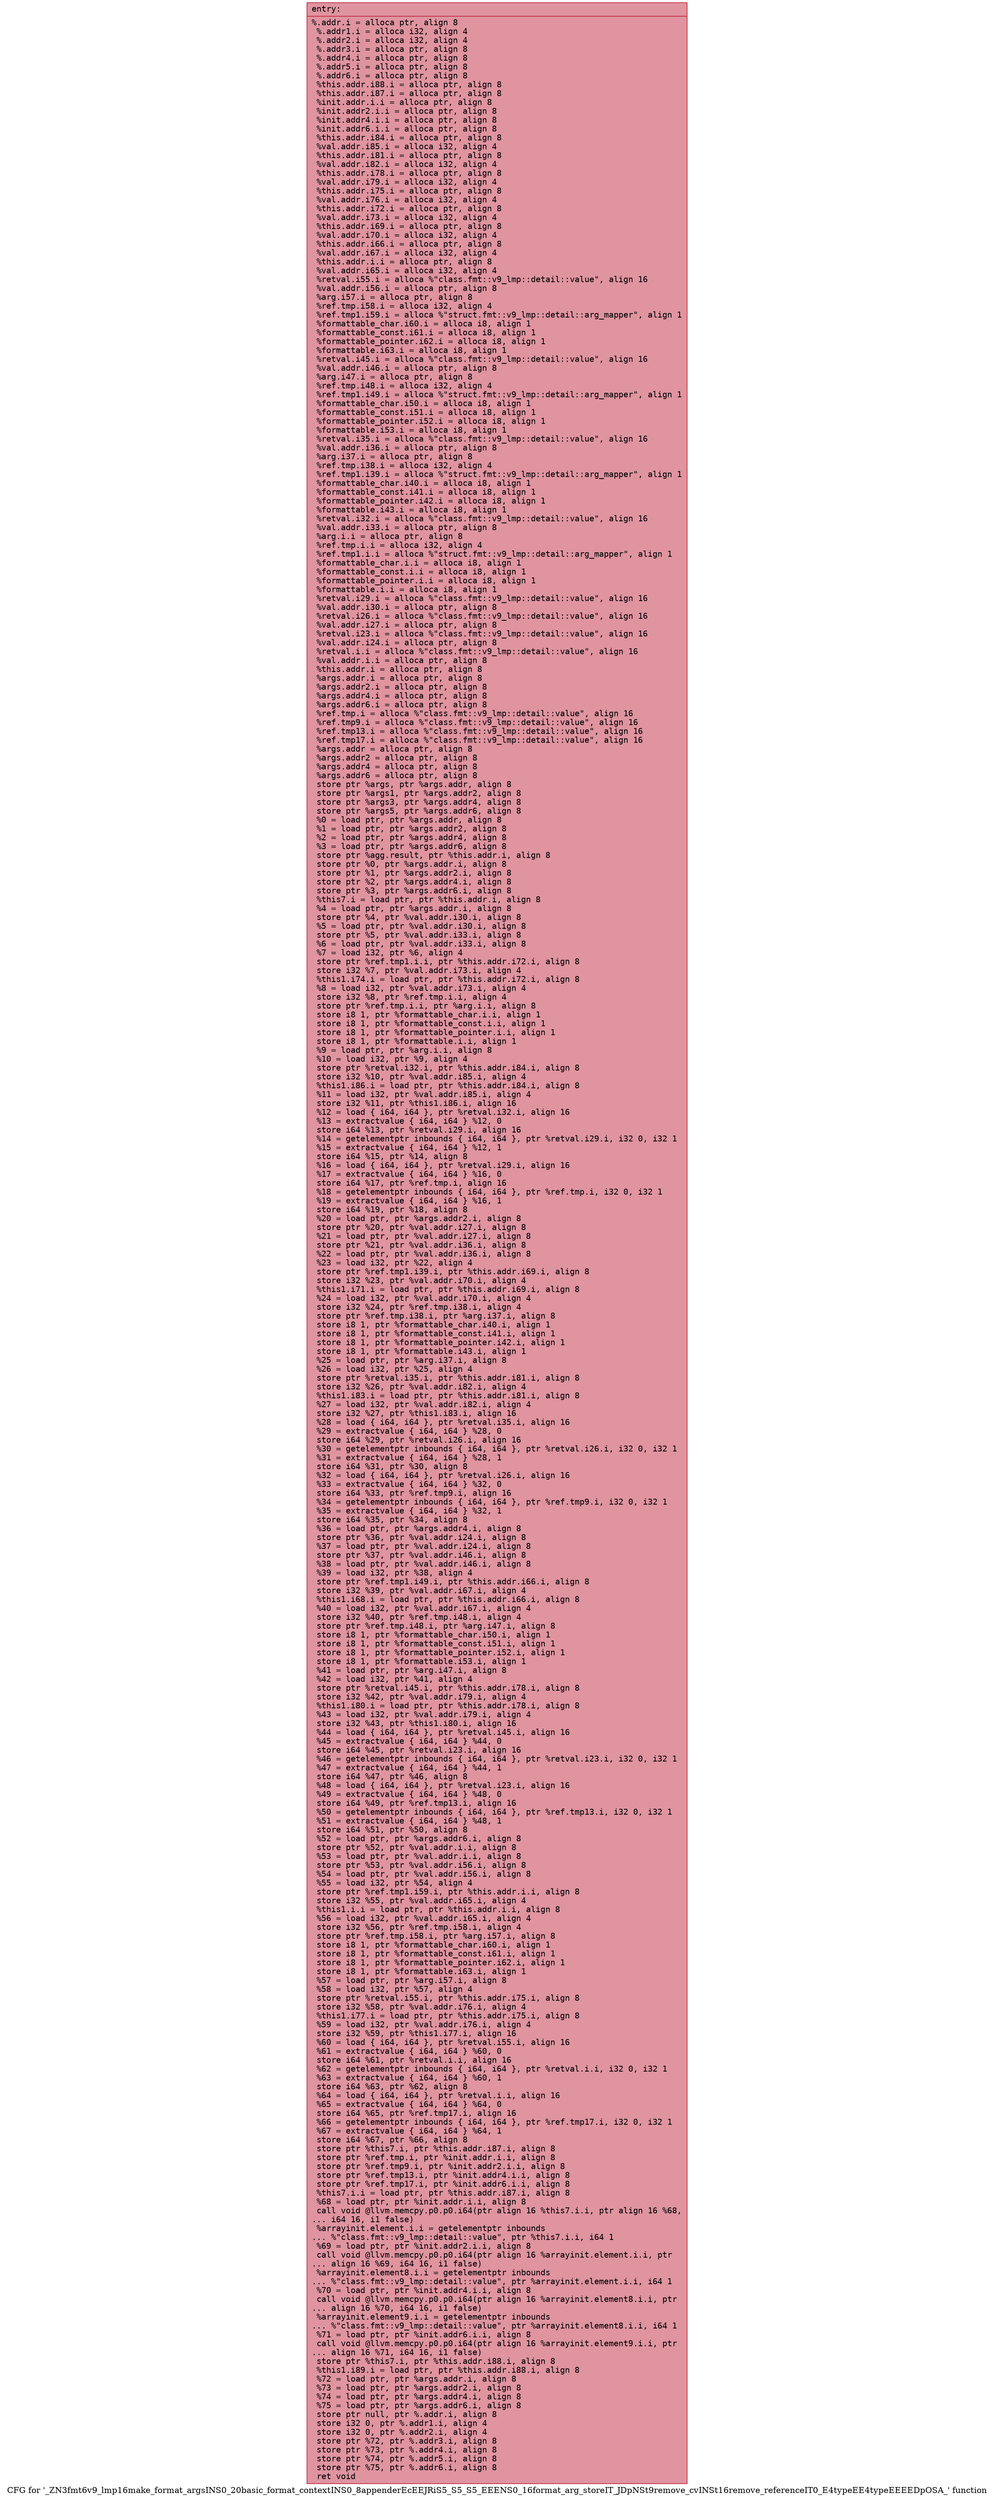 digraph "CFG for '_ZN3fmt6v9_lmp16make_format_argsINS0_20basic_format_contextINS0_8appenderEcEEJRiS5_S5_S5_EEENS0_16format_arg_storeIT_JDpNSt9remove_cvINSt16remove_referenceIT0_E4typeEE4typeEEEEDpOSA_' function" {
	label="CFG for '_ZN3fmt6v9_lmp16make_format_argsINS0_20basic_format_contextINS0_8appenderEcEEJRiS5_S5_S5_EEENS0_16format_arg_storeIT_JDpNSt9remove_cvINSt16remove_referenceIT0_E4typeEE4typeEEEEDpOSA_' function";

	Node0x56403e9fe9f0 [shape=record,color="#b70d28ff", style=filled, fillcolor="#b70d2870" fontname="Courier",label="{entry:\l|  %.addr.i = alloca ptr, align 8\l  %.addr1.i = alloca i32, align 4\l  %.addr2.i = alloca i32, align 4\l  %.addr3.i = alloca ptr, align 8\l  %.addr4.i = alloca ptr, align 8\l  %.addr5.i = alloca ptr, align 8\l  %.addr6.i = alloca ptr, align 8\l  %this.addr.i88.i = alloca ptr, align 8\l  %this.addr.i87.i = alloca ptr, align 8\l  %init.addr.i.i = alloca ptr, align 8\l  %init.addr2.i.i = alloca ptr, align 8\l  %init.addr4.i.i = alloca ptr, align 8\l  %init.addr6.i.i = alloca ptr, align 8\l  %this.addr.i84.i = alloca ptr, align 8\l  %val.addr.i85.i = alloca i32, align 4\l  %this.addr.i81.i = alloca ptr, align 8\l  %val.addr.i82.i = alloca i32, align 4\l  %this.addr.i78.i = alloca ptr, align 8\l  %val.addr.i79.i = alloca i32, align 4\l  %this.addr.i75.i = alloca ptr, align 8\l  %val.addr.i76.i = alloca i32, align 4\l  %this.addr.i72.i = alloca ptr, align 8\l  %val.addr.i73.i = alloca i32, align 4\l  %this.addr.i69.i = alloca ptr, align 8\l  %val.addr.i70.i = alloca i32, align 4\l  %this.addr.i66.i = alloca ptr, align 8\l  %val.addr.i67.i = alloca i32, align 4\l  %this.addr.i.i = alloca ptr, align 8\l  %val.addr.i65.i = alloca i32, align 4\l  %retval.i55.i = alloca %\"class.fmt::v9_lmp::detail::value\", align 16\l  %val.addr.i56.i = alloca ptr, align 8\l  %arg.i57.i = alloca ptr, align 8\l  %ref.tmp.i58.i = alloca i32, align 4\l  %ref.tmp1.i59.i = alloca %\"struct.fmt::v9_lmp::detail::arg_mapper\", align 1\l  %formattable_char.i60.i = alloca i8, align 1\l  %formattable_const.i61.i = alloca i8, align 1\l  %formattable_pointer.i62.i = alloca i8, align 1\l  %formattable.i63.i = alloca i8, align 1\l  %retval.i45.i = alloca %\"class.fmt::v9_lmp::detail::value\", align 16\l  %val.addr.i46.i = alloca ptr, align 8\l  %arg.i47.i = alloca ptr, align 8\l  %ref.tmp.i48.i = alloca i32, align 4\l  %ref.tmp1.i49.i = alloca %\"struct.fmt::v9_lmp::detail::arg_mapper\", align 1\l  %formattable_char.i50.i = alloca i8, align 1\l  %formattable_const.i51.i = alloca i8, align 1\l  %formattable_pointer.i52.i = alloca i8, align 1\l  %formattable.i53.i = alloca i8, align 1\l  %retval.i35.i = alloca %\"class.fmt::v9_lmp::detail::value\", align 16\l  %val.addr.i36.i = alloca ptr, align 8\l  %arg.i37.i = alloca ptr, align 8\l  %ref.tmp.i38.i = alloca i32, align 4\l  %ref.tmp1.i39.i = alloca %\"struct.fmt::v9_lmp::detail::arg_mapper\", align 1\l  %formattable_char.i40.i = alloca i8, align 1\l  %formattable_const.i41.i = alloca i8, align 1\l  %formattable_pointer.i42.i = alloca i8, align 1\l  %formattable.i43.i = alloca i8, align 1\l  %retval.i32.i = alloca %\"class.fmt::v9_lmp::detail::value\", align 16\l  %val.addr.i33.i = alloca ptr, align 8\l  %arg.i.i = alloca ptr, align 8\l  %ref.tmp.i.i = alloca i32, align 4\l  %ref.tmp1.i.i = alloca %\"struct.fmt::v9_lmp::detail::arg_mapper\", align 1\l  %formattable_char.i.i = alloca i8, align 1\l  %formattable_const.i.i = alloca i8, align 1\l  %formattable_pointer.i.i = alloca i8, align 1\l  %formattable.i.i = alloca i8, align 1\l  %retval.i29.i = alloca %\"class.fmt::v9_lmp::detail::value\", align 16\l  %val.addr.i30.i = alloca ptr, align 8\l  %retval.i26.i = alloca %\"class.fmt::v9_lmp::detail::value\", align 16\l  %val.addr.i27.i = alloca ptr, align 8\l  %retval.i23.i = alloca %\"class.fmt::v9_lmp::detail::value\", align 16\l  %val.addr.i24.i = alloca ptr, align 8\l  %retval.i.i = alloca %\"class.fmt::v9_lmp::detail::value\", align 16\l  %val.addr.i.i = alloca ptr, align 8\l  %this.addr.i = alloca ptr, align 8\l  %args.addr.i = alloca ptr, align 8\l  %args.addr2.i = alloca ptr, align 8\l  %args.addr4.i = alloca ptr, align 8\l  %args.addr6.i = alloca ptr, align 8\l  %ref.tmp.i = alloca %\"class.fmt::v9_lmp::detail::value\", align 16\l  %ref.tmp9.i = alloca %\"class.fmt::v9_lmp::detail::value\", align 16\l  %ref.tmp13.i = alloca %\"class.fmt::v9_lmp::detail::value\", align 16\l  %ref.tmp17.i = alloca %\"class.fmt::v9_lmp::detail::value\", align 16\l  %args.addr = alloca ptr, align 8\l  %args.addr2 = alloca ptr, align 8\l  %args.addr4 = alloca ptr, align 8\l  %args.addr6 = alloca ptr, align 8\l  store ptr %args, ptr %args.addr, align 8\l  store ptr %args1, ptr %args.addr2, align 8\l  store ptr %args3, ptr %args.addr4, align 8\l  store ptr %args5, ptr %args.addr6, align 8\l  %0 = load ptr, ptr %args.addr, align 8\l  %1 = load ptr, ptr %args.addr2, align 8\l  %2 = load ptr, ptr %args.addr4, align 8\l  %3 = load ptr, ptr %args.addr6, align 8\l  store ptr %agg.result, ptr %this.addr.i, align 8\l  store ptr %0, ptr %args.addr.i, align 8\l  store ptr %1, ptr %args.addr2.i, align 8\l  store ptr %2, ptr %args.addr4.i, align 8\l  store ptr %3, ptr %args.addr6.i, align 8\l  %this7.i = load ptr, ptr %this.addr.i, align 8\l  %4 = load ptr, ptr %args.addr.i, align 8\l  store ptr %4, ptr %val.addr.i30.i, align 8\l  %5 = load ptr, ptr %val.addr.i30.i, align 8\l  store ptr %5, ptr %val.addr.i33.i, align 8\l  %6 = load ptr, ptr %val.addr.i33.i, align 8\l  %7 = load i32, ptr %6, align 4\l  store ptr %ref.tmp1.i.i, ptr %this.addr.i72.i, align 8\l  store i32 %7, ptr %val.addr.i73.i, align 4\l  %this1.i74.i = load ptr, ptr %this.addr.i72.i, align 8\l  %8 = load i32, ptr %val.addr.i73.i, align 4\l  store i32 %8, ptr %ref.tmp.i.i, align 4\l  store ptr %ref.tmp.i.i, ptr %arg.i.i, align 8\l  store i8 1, ptr %formattable_char.i.i, align 1\l  store i8 1, ptr %formattable_const.i.i, align 1\l  store i8 1, ptr %formattable_pointer.i.i, align 1\l  store i8 1, ptr %formattable.i.i, align 1\l  %9 = load ptr, ptr %arg.i.i, align 8\l  %10 = load i32, ptr %9, align 4\l  store ptr %retval.i32.i, ptr %this.addr.i84.i, align 8\l  store i32 %10, ptr %val.addr.i85.i, align 4\l  %this1.i86.i = load ptr, ptr %this.addr.i84.i, align 8\l  %11 = load i32, ptr %val.addr.i85.i, align 4\l  store i32 %11, ptr %this1.i86.i, align 16\l  %12 = load \{ i64, i64 \}, ptr %retval.i32.i, align 16\l  %13 = extractvalue \{ i64, i64 \} %12, 0\l  store i64 %13, ptr %retval.i29.i, align 16\l  %14 = getelementptr inbounds \{ i64, i64 \}, ptr %retval.i29.i, i32 0, i32 1\l  %15 = extractvalue \{ i64, i64 \} %12, 1\l  store i64 %15, ptr %14, align 8\l  %16 = load \{ i64, i64 \}, ptr %retval.i29.i, align 16\l  %17 = extractvalue \{ i64, i64 \} %16, 0\l  store i64 %17, ptr %ref.tmp.i, align 16\l  %18 = getelementptr inbounds \{ i64, i64 \}, ptr %ref.tmp.i, i32 0, i32 1\l  %19 = extractvalue \{ i64, i64 \} %16, 1\l  store i64 %19, ptr %18, align 8\l  %20 = load ptr, ptr %args.addr2.i, align 8\l  store ptr %20, ptr %val.addr.i27.i, align 8\l  %21 = load ptr, ptr %val.addr.i27.i, align 8\l  store ptr %21, ptr %val.addr.i36.i, align 8\l  %22 = load ptr, ptr %val.addr.i36.i, align 8\l  %23 = load i32, ptr %22, align 4\l  store ptr %ref.tmp1.i39.i, ptr %this.addr.i69.i, align 8\l  store i32 %23, ptr %val.addr.i70.i, align 4\l  %this1.i71.i = load ptr, ptr %this.addr.i69.i, align 8\l  %24 = load i32, ptr %val.addr.i70.i, align 4\l  store i32 %24, ptr %ref.tmp.i38.i, align 4\l  store ptr %ref.tmp.i38.i, ptr %arg.i37.i, align 8\l  store i8 1, ptr %formattable_char.i40.i, align 1\l  store i8 1, ptr %formattable_const.i41.i, align 1\l  store i8 1, ptr %formattable_pointer.i42.i, align 1\l  store i8 1, ptr %formattable.i43.i, align 1\l  %25 = load ptr, ptr %arg.i37.i, align 8\l  %26 = load i32, ptr %25, align 4\l  store ptr %retval.i35.i, ptr %this.addr.i81.i, align 8\l  store i32 %26, ptr %val.addr.i82.i, align 4\l  %this1.i83.i = load ptr, ptr %this.addr.i81.i, align 8\l  %27 = load i32, ptr %val.addr.i82.i, align 4\l  store i32 %27, ptr %this1.i83.i, align 16\l  %28 = load \{ i64, i64 \}, ptr %retval.i35.i, align 16\l  %29 = extractvalue \{ i64, i64 \} %28, 0\l  store i64 %29, ptr %retval.i26.i, align 16\l  %30 = getelementptr inbounds \{ i64, i64 \}, ptr %retval.i26.i, i32 0, i32 1\l  %31 = extractvalue \{ i64, i64 \} %28, 1\l  store i64 %31, ptr %30, align 8\l  %32 = load \{ i64, i64 \}, ptr %retval.i26.i, align 16\l  %33 = extractvalue \{ i64, i64 \} %32, 0\l  store i64 %33, ptr %ref.tmp9.i, align 16\l  %34 = getelementptr inbounds \{ i64, i64 \}, ptr %ref.tmp9.i, i32 0, i32 1\l  %35 = extractvalue \{ i64, i64 \} %32, 1\l  store i64 %35, ptr %34, align 8\l  %36 = load ptr, ptr %args.addr4.i, align 8\l  store ptr %36, ptr %val.addr.i24.i, align 8\l  %37 = load ptr, ptr %val.addr.i24.i, align 8\l  store ptr %37, ptr %val.addr.i46.i, align 8\l  %38 = load ptr, ptr %val.addr.i46.i, align 8\l  %39 = load i32, ptr %38, align 4\l  store ptr %ref.tmp1.i49.i, ptr %this.addr.i66.i, align 8\l  store i32 %39, ptr %val.addr.i67.i, align 4\l  %this1.i68.i = load ptr, ptr %this.addr.i66.i, align 8\l  %40 = load i32, ptr %val.addr.i67.i, align 4\l  store i32 %40, ptr %ref.tmp.i48.i, align 4\l  store ptr %ref.tmp.i48.i, ptr %arg.i47.i, align 8\l  store i8 1, ptr %formattable_char.i50.i, align 1\l  store i8 1, ptr %formattable_const.i51.i, align 1\l  store i8 1, ptr %formattable_pointer.i52.i, align 1\l  store i8 1, ptr %formattable.i53.i, align 1\l  %41 = load ptr, ptr %arg.i47.i, align 8\l  %42 = load i32, ptr %41, align 4\l  store ptr %retval.i45.i, ptr %this.addr.i78.i, align 8\l  store i32 %42, ptr %val.addr.i79.i, align 4\l  %this1.i80.i = load ptr, ptr %this.addr.i78.i, align 8\l  %43 = load i32, ptr %val.addr.i79.i, align 4\l  store i32 %43, ptr %this1.i80.i, align 16\l  %44 = load \{ i64, i64 \}, ptr %retval.i45.i, align 16\l  %45 = extractvalue \{ i64, i64 \} %44, 0\l  store i64 %45, ptr %retval.i23.i, align 16\l  %46 = getelementptr inbounds \{ i64, i64 \}, ptr %retval.i23.i, i32 0, i32 1\l  %47 = extractvalue \{ i64, i64 \} %44, 1\l  store i64 %47, ptr %46, align 8\l  %48 = load \{ i64, i64 \}, ptr %retval.i23.i, align 16\l  %49 = extractvalue \{ i64, i64 \} %48, 0\l  store i64 %49, ptr %ref.tmp13.i, align 16\l  %50 = getelementptr inbounds \{ i64, i64 \}, ptr %ref.tmp13.i, i32 0, i32 1\l  %51 = extractvalue \{ i64, i64 \} %48, 1\l  store i64 %51, ptr %50, align 8\l  %52 = load ptr, ptr %args.addr6.i, align 8\l  store ptr %52, ptr %val.addr.i.i, align 8\l  %53 = load ptr, ptr %val.addr.i.i, align 8\l  store ptr %53, ptr %val.addr.i56.i, align 8\l  %54 = load ptr, ptr %val.addr.i56.i, align 8\l  %55 = load i32, ptr %54, align 4\l  store ptr %ref.tmp1.i59.i, ptr %this.addr.i.i, align 8\l  store i32 %55, ptr %val.addr.i65.i, align 4\l  %this1.i.i = load ptr, ptr %this.addr.i.i, align 8\l  %56 = load i32, ptr %val.addr.i65.i, align 4\l  store i32 %56, ptr %ref.tmp.i58.i, align 4\l  store ptr %ref.tmp.i58.i, ptr %arg.i57.i, align 8\l  store i8 1, ptr %formattable_char.i60.i, align 1\l  store i8 1, ptr %formattable_const.i61.i, align 1\l  store i8 1, ptr %formattable_pointer.i62.i, align 1\l  store i8 1, ptr %formattable.i63.i, align 1\l  %57 = load ptr, ptr %arg.i57.i, align 8\l  %58 = load i32, ptr %57, align 4\l  store ptr %retval.i55.i, ptr %this.addr.i75.i, align 8\l  store i32 %58, ptr %val.addr.i76.i, align 4\l  %this1.i77.i = load ptr, ptr %this.addr.i75.i, align 8\l  %59 = load i32, ptr %val.addr.i76.i, align 4\l  store i32 %59, ptr %this1.i77.i, align 16\l  %60 = load \{ i64, i64 \}, ptr %retval.i55.i, align 16\l  %61 = extractvalue \{ i64, i64 \} %60, 0\l  store i64 %61, ptr %retval.i.i, align 16\l  %62 = getelementptr inbounds \{ i64, i64 \}, ptr %retval.i.i, i32 0, i32 1\l  %63 = extractvalue \{ i64, i64 \} %60, 1\l  store i64 %63, ptr %62, align 8\l  %64 = load \{ i64, i64 \}, ptr %retval.i.i, align 16\l  %65 = extractvalue \{ i64, i64 \} %64, 0\l  store i64 %65, ptr %ref.tmp17.i, align 16\l  %66 = getelementptr inbounds \{ i64, i64 \}, ptr %ref.tmp17.i, i32 0, i32 1\l  %67 = extractvalue \{ i64, i64 \} %64, 1\l  store i64 %67, ptr %66, align 8\l  store ptr %this7.i, ptr %this.addr.i87.i, align 8\l  store ptr %ref.tmp.i, ptr %init.addr.i.i, align 8\l  store ptr %ref.tmp9.i, ptr %init.addr2.i.i, align 8\l  store ptr %ref.tmp13.i, ptr %init.addr4.i.i, align 8\l  store ptr %ref.tmp17.i, ptr %init.addr6.i.i, align 8\l  %this7.i.i = load ptr, ptr %this.addr.i87.i, align 8\l  %68 = load ptr, ptr %init.addr.i.i, align 8\l  call void @llvm.memcpy.p0.p0.i64(ptr align 16 %this7.i.i, ptr align 16 %68,\l... i64 16, i1 false)\l  %arrayinit.element.i.i = getelementptr inbounds\l... %\"class.fmt::v9_lmp::detail::value\", ptr %this7.i.i, i64 1\l  %69 = load ptr, ptr %init.addr2.i.i, align 8\l  call void @llvm.memcpy.p0.p0.i64(ptr align 16 %arrayinit.element.i.i, ptr\l... align 16 %69, i64 16, i1 false)\l  %arrayinit.element8.i.i = getelementptr inbounds\l... %\"class.fmt::v9_lmp::detail::value\", ptr %arrayinit.element.i.i, i64 1\l  %70 = load ptr, ptr %init.addr4.i.i, align 8\l  call void @llvm.memcpy.p0.p0.i64(ptr align 16 %arrayinit.element8.i.i, ptr\l... align 16 %70, i64 16, i1 false)\l  %arrayinit.element9.i.i = getelementptr inbounds\l... %\"class.fmt::v9_lmp::detail::value\", ptr %arrayinit.element8.i.i, i64 1\l  %71 = load ptr, ptr %init.addr6.i.i, align 8\l  call void @llvm.memcpy.p0.p0.i64(ptr align 16 %arrayinit.element9.i.i, ptr\l... align 16 %71, i64 16, i1 false)\l  store ptr %this7.i, ptr %this.addr.i88.i, align 8\l  %this1.i89.i = load ptr, ptr %this.addr.i88.i, align 8\l  %72 = load ptr, ptr %args.addr.i, align 8\l  %73 = load ptr, ptr %args.addr2.i, align 8\l  %74 = load ptr, ptr %args.addr4.i, align 8\l  %75 = load ptr, ptr %args.addr6.i, align 8\l  store ptr null, ptr %.addr.i, align 8\l  store i32 0, ptr %.addr1.i, align 4\l  store i32 0, ptr %.addr2.i, align 4\l  store ptr %72, ptr %.addr3.i, align 8\l  store ptr %73, ptr %.addr4.i, align 8\l  store ptr %74, ptr %.addr5.i, align 8\l  store ptr %75, ptr %.addr6.i, align 8\l  ret void\l}"];
}
